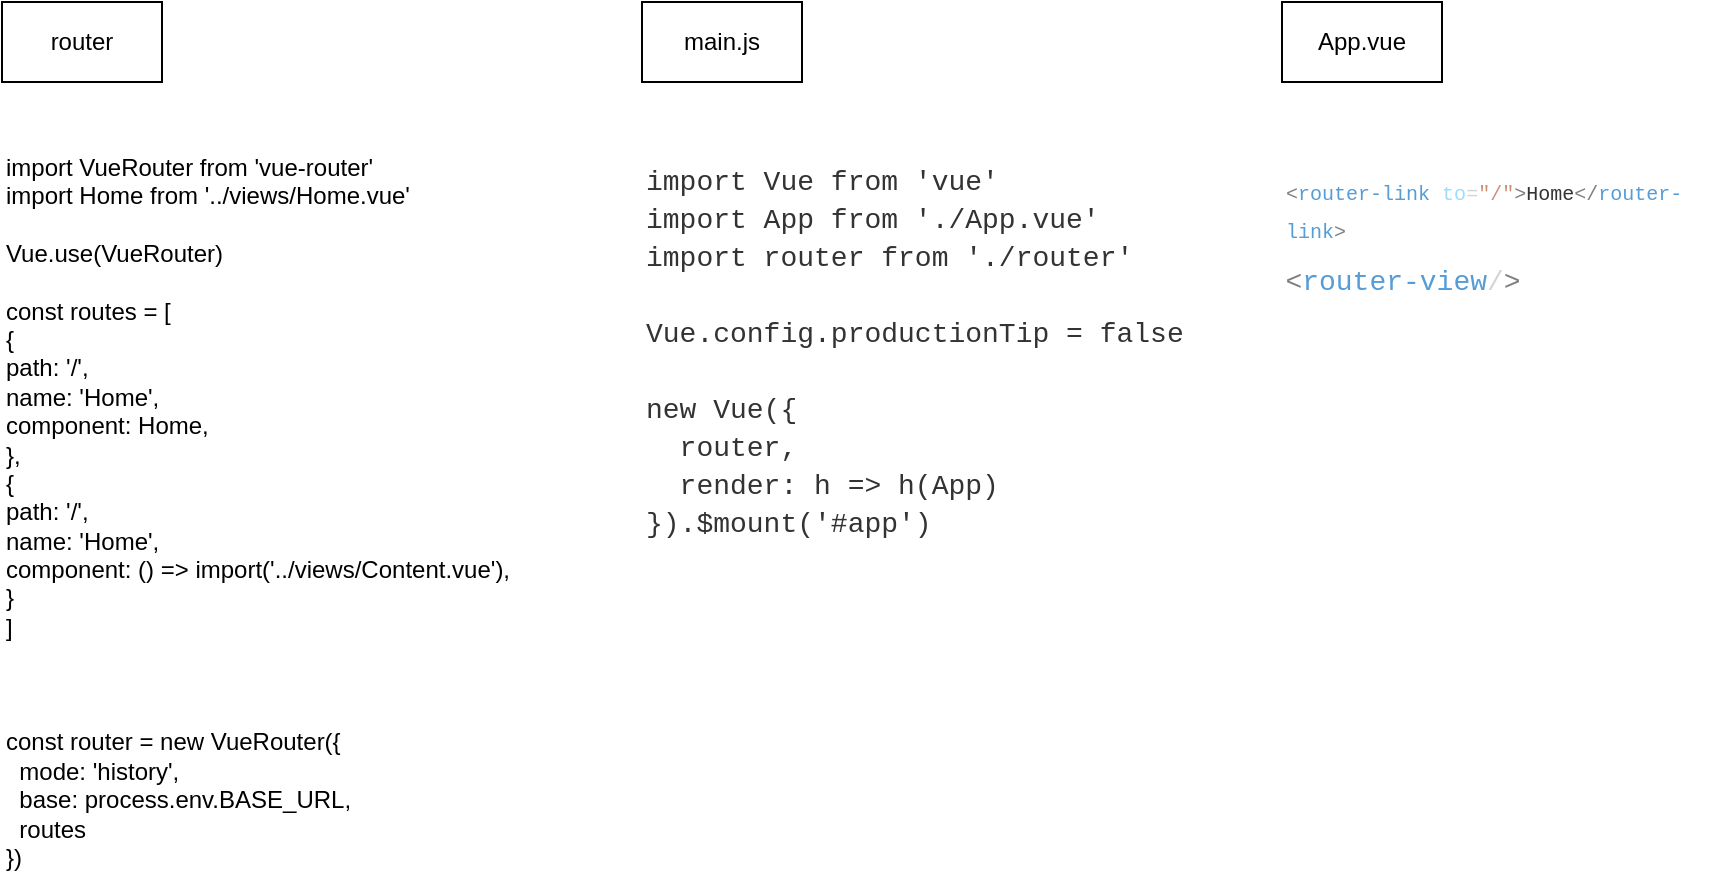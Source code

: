 <mxfile version="13.6.2" type="device" pages="2"><diagram id="hwT8k2nirOJeFJRl13AS" name="router"><mxGraphModel dx="1024" dy="592" grid="1" gridSize="10" guides="1" tooltips="1" connect="1" arrows="1" fold="1" page="1" pageScale="1" pageWidth="827" pageHeight="1169" math="0" shadow="0"><root><mxCell id="beTTMYrfc-6MpSeG-wkA-0"/><mxCell id="beTTMYrfc-6MpSeG-wkA-1" parent="beTTMYrfc-6MpSeG-wkA-0"/><mxCell id="5y5cO2KWUyYfpiQswKJs-0" value="router" style="rounded=0;whiteSpace=wrap;html=1;" vertex="1" parent="beTTMYrfc-6MpSeG-wkA-1"><mxGeometry x="80" y="40" width="80" height="40" as="geometry"/></mxCell><mxCell id="5y5cO2KWUyYfpiQswKJs-1" value="main.js" style="rounded=0;whiteSpace=wrap;html=1;" vertex="1" parent="beTTMYrfc-6MpSeG-wkA-1"><mxGeometry x="400" y="40" width="80" height="40" as="geometry"/></mxCell><mxCell id="5y5cO2KWUyYfpiQswKJs-2" value="App.vue" style="rounded=0;whiteSpace=wrap;html=1;" vertex="1" parent="beTTMYrfc-6MpSeG-wkA-1"><mxGeometry x="720" y="40" width="80" height="40" as="geometry"/></mxCell><mxCell id="5y5cO2KWUyYfpiQswKJs-3" value="import VueRouter from 'vue-router'&lt;br&gt;import Home from '../views/Home.vue'&lt;br&gt;&lt;br&gt;Vue.use(VueRouter)&lt;br&gt;&lt;br&gt;const routes = [&lt;br&gt;{&lt;br&gt;path: '/',&lt;br&gt;name: 'Home',&lt;br&gt;component: Home,&lt;br&gt;},&lt;br&gt;{&lt;br&gt;path: '/',&lt;br&gt;name: 'Home',&lt;br&gt;component: () =&amp;gt; import('../views/Content.vue'),&lt;br&gt;}&lt;br&gt;]&lt;br&gt;&lt;br&gt;&lt;br&gt;&lt;br&gt;const router = new VueRouter({&lt;br&gt;&amp;nbsp; mode: 'history',&lt;br&gt;&amp;nbsp; base: process.env.BASE_URL,&lt;br&gt;&amp;nbsp; routes&lt;br&gt;})" style="text;html=1;align=left;verticalAlign=middle;resizable=0;points=[];autosize=1;" vertex="1" parent="beTTMYrfc-6MpSeG-wkA-1"><mxGeometry x="80" y="120" width="270" height="350" as="geometry"/></mxCell><mxCell id="5y5cO2KWUyYfpiQswKJs-4" value="&lt;div style=&quot;font-family: &amp;#34;consolas&amp;#34; , &amp;#34;courier new&amp;#34; , monospace ; font-weight: normal ; line-height: 19px ; font-size: 10px&quot;&gt;&lt;div&gt;&lt;span style=&quot;color: rgb(128 , 128 , 128)&quot;&gt;&amp;lt;&lt;/span&gt;&lt;span style=&quot;color: rgb(86 , 156 , 214)&quot;&gt;router-link&lt;/span&gt;&lt;span style=&quot;color: rgb(212 , 212 , 212)&quot;&gt;&amp;nbsp;&lt;/span&gt;&lt;span style=&quot;color: rgb(156 , 220 , 254)&quot;&gt;to&lt;/span&gt;&lt;span style=&quot;color: rgb(212 , 212 , 212)&quot;&gt;=&lt;/span&gt;&lt;span style=&quot;color: rgb(206 , 145 , 120)&quot;&gt;&quot;/&quot;&lt;/span&gt;&lt;span style=&quot;color: rgb(128 , 128 , 128)&quot;&gt;&amp;gt;&lt;/span&gt;&lt;font color=&quot;#333333&quot;&gt;Home&lt;/font&gt;&lt;span style=&quot;color: rgb(128 , 128 , 128)&quot;&gt;&amp;lt;/&lt;/span&gt;&lt;span style=&quot;color: rgb(86 , 156 , 214)&quot;&gt;router-link&lt;/span&gt;&lt;span style=&quot;color: rgb(128 , 128 , 128)&quot;&gt;&amp;gt;&lt;/span&gt;&lt;/div&gt;&lt;/div&gt;" style="text;whiteSpace=wrap;html=1;" vertex="1" parent="beTTMYrfc-6MpSeG-wkA-1"><mxGeometry x="720" y="120" width="220" height="30" as="geometry"/></mxCell><mxCell id="5y5cO2KWUyYfpiQswKJs-5" value="&lt;div style=&quot;color: rgb(212 , 212 , 212) ; font-family: &amp;#34;consolas&amp;#34; , &amp;#34;courier new&amp;#34; , monospace ; font-size: 14px ; line-height: 19px&quot;&gt;&lt;span style=&quot;color: rgb(128 , 128 , 128)&quot;&gt;&amp;lt;&lt;/span&gt;&lt;span style=&quot;color: rgb(86 , 156 , 214)&quot;&gt;router-view&lt;/span&gt;/&lt;span style=&quot;color: rgb(128 , 128 , 128)&quot;&gt;&amp;gt;&lt;/span&gt;&lt;/div&gt;" style="text;html=1;align=center;verticalAlign=middle;resizable=0;points=[];autosize=1;" vertex="1" parent="beTTMYrfc-6MpSeG-wkA-1"><mxGeometry x="720" y="170" width="120" height="20" as="geometry"/></mxCell><mxCell id="5y5cO2KWUyYfpiQswKJs-6" value="&lt;div style=&quot;font-family: &amp;#34;consolas&amp;#34; , &amp;#34;courier new&amp;#34; , monospace ; font-size: 14px ; line-height: 19px&quot;&gt;&lt;div&gt;&lt;font color=&quot;#333333&quot;&gt;import&amp;nbsp;Vue&amp;nbsp;from&amp;nbsp;'vue'&lt;/font&gt;&lt;/div&gt;&lt;div&gt;&lt;font color=&quot;#333333&quot;&gt;import&amp;nbsp;App&amp;nbsp;from&amp;nbsp;'./App.vue'&lt;/font&gt;&lt;/div&gt;&lt;div&gt;&lt;font color=&quot;#333333&quot;&gt;import&amp;nbsp;router&amp;nbsp;from&amp;nbsp;'./router'&lt;/font&gt;&lt;/div&gt;&lt;font color=&quot;#333333&quot;&gt;&lt;br&gt;&lt;/font&gt;&lt;div&gt;&lt;font color=&quot;#333333&quot;&gt;Vue.config.productionTip&amp;nbsp;=&amp;nbsp;false&lt;/font&gt;&lt;/div&gt;&lt;font color=&quot;#333333&quot;&gt;&lt;br&gt;&lt;/font&gt;&lt;div&gt;&lt;font color=&quot;#333333&quot;&gt;new&amp;nbsp;Vue({&lt;/font&gt;&lt;/div&gt;&lt;div&gt;&lt;font color=&quot;#333333&quot;&gt;&amp;nbsp;&amp;nbsp;router,&lt;/font&gt;&lt;/div&gt;&lt;div&gt;&lt;font color=&quot;#333333&quot;&gt;&amp;nbsp;&amp;nbsp;render:&amp;nbsp;h&amp;nbsp;=&amp;gt;&amp;nbsp;h(App)&lt;/font&gt;&lt;/div&gt;&lt;div&gt;&lt;font color=&quot;#333333&quot;&gt;}).$mount('#app')&lt;/font&gt;&lt;/div&gt;&lt;/div&gt;" style="text;html=1;align=left;verticalAlign=middle;resizable=0;points=[];autosize=1;" vertex="1" parent="beTTMYrfc-6MpSeG-wkA-1"><mxGeometry x="400" y="120" width="260" height="190" as="geometry"/></mxCell></root></mxGraphModel></diagram><diagram id="v5T4VrxuO9pIzE-GxuqV" name="dymamic"><mxGraphModel dx="1024" dy="592" grid="1" gridSize="10" guides="1" tooltips="1" connect="1" arrows="1" fold="1" page="1" pageScale="1" pageWidth="827" pageHeight="1169" math="0" shadow="0"><root><mxCell id="O5O_t8Jv6LifnXmKjKmd-0"/><mxCell id="O5O_t8Jv6LifnXmKjKmd-1" parent="O5O_t8Jv6LifnXmKjKmd-0"/><mxCell id="O5O_t8Jv6LifnXmKjKmd-2" value="router" style="whiteSpace=wrap;html=1;" vertex="1" parent="O5O_t8Jv6LifnXmKjKmd-1"><mxGeometry x="40" y="40" width="80" height="40" as="geometry"/></mxCell><mxCell id="JXB1Uo5uqZtJVDjedY2E-0" value="&lt;span&gt;const routes = [&lt;/span&gt;&lt;br&gt;...&lt;br&gt;&lt;span&gt;{&lt;/span&gt;&lt;br&gt;&lt;span&gt;path: '/post/:id',&lt;/span&gt;&lt;br&gt;&lt;span&gt;name: 'post',&lt;/span&gt;&lt;br&gt;&lt;span&gt;component: () =&amp;gt; import('../views/Post.vue'),&lt;/span&gt;&lt;br&gt;&lt;span&gt;}&lt;/span&gt;&lt;br&gt;&lt;div&gt;&lt;span&gt;]&lt;/span&gt;&lt;/div&gt;" style="text;html=1;align=left;verticalAlign=middle;resizable=0;points=[];autosize=1;" vertex="1" parent="O5O_t8Jv6LifnXmKjKmd-1"><mxGeometry x="40" y="120" width="250" height="110" as="geometry"/></mxCell><mxCell id="JXB1Uo5uqZtJVDjedY2E-1" value="blog" style="whiteSpace=wrap;html=1;" vertex="1" parent="O5O_t8Jv6LifnXmKjKmd-1"><mxGeometry x="40" y="280" width="80" height="40" as="geometry"/></mxCell><mxCell id="JXB1Uo5uqZtJVDjedY2E-2" value="post" style="whiteSpace=wrap;html=1;" vertex="1" parent="O5O_t8Jv6LifnXmKjKmd-1"><mxGeometry x="480" y="40" width="80" height="40" as="geometry"/></mxCell><mxCell id="3S0NvpVO1smBzYmO5xnR-0" value="&lt;div style=&quot;font-family: &amp;#34;consolas&amp;#34; , &amp;#34;courier new&amp;#34; , monospace ; line-height: 19px ; font-size: 11px&quot;&gt;&lt;font color=&quot;#333333&quot; style=&quot;font-size: 11px&quot;&gt;&amp;lt;router-link&amp;nbsp;&lt;/font&gt;&lt;/div&gt;&lt;div style=&quot;font-family: &amp;#34;consolas&amp;#34; , &amp;#34;courier new&amp;#34; , monospace ; line-height: 19px ; font-size: 11px&quot;&gt;&lt;font color=&quot;#333333&quot; style=&quot;font-size: 11px&quot;&gt;&amp;nbsp; :to=&quot;{name:&amp;nbsp;'post',&amp;nbsp;params:&amp;nbsp;{id:&amp;nbsp;index,&amp;nbsp;other:&amp;nbsp;'solovei'}}&quot;&amp;gt;&lt;/font&gt;&lt;/div&gt;&lt;div style=&quot;font-family: &amp;#34;consolas&amp;#34; , &amp;#34;courier new&amp;#34; , monospace ; line-height: 19px ; font-size: 11px&quot;&gt;&lt;font color=&quot;#333333&quot; style=&quot;font-size: 11px&quot;&gt;&amp;nbsp; &amp;nbsp;more...&lt;/font&gt;&lt;/div&gt;&lt;div style=&quot;font-family: &amp;#34;consolas&amp;#34; , &amp;#34;courier new&amp;#34; , monospace ; line-height: 19px ; font-size: 11px&quot;&gt;&lt;font color=&quot;#333333&quot; style=&quot;font-size: 11px&quot;&gt;&amp;lt;/router-link&amp;gt;&lt;/font&gt;&lt;/div&gt;&lt;div style=&quot;font-family: &amp;#34;consolas&amp;#34; , &amp;#34;courier new&amp;#34; , monospace ; line-height: 19px ; font-size: 11px&quot;&gt;&lt;font color=&quot;#333333&quot; style=&quot;font-size: 11px&quot;&gt;&lt;br&gt;&lt;/font&gt;&lt;/div&gt;&lt;div style=&quot;font-family: &amp;#34;consolas&amp;#34; , &amp;#34;courier new&amp;#34; , monospace ; line-height: 19px ; font-size: 11px&quot;&gt;&lt;font color=&quot;#333333&quot; style=&quot;font-size: 11px&quot;&gt;&amp;lt;button @click=&quot;move(1, 'some text')&quot;&amp;gt;move&amp;lt;/button&amp;gt;&lt;/font&gt;&lt;/div&gt;" style="text;html=1;align=left;verticalAlign=middle;resizable=0;points=[];autosize=1;" vertex="1" parent="O5O_t8Jv6LifnXmKjKmd-1"><mxGeometry x="40" y="340" width="390" height="120" as="geometry"/></mxCell><mxCell id="3S0NvpVO1smBzYmO5xnR-1" value="&lt;div style=&quot;font-family: &amp;#34;consolas&amp;#34; , &amp;#34;courier new&amp;#34; , monospace ; font-weight: normal ; line-height: 19px&quot;&gt;&lt;div style=&quot;font-family: &amp;#34;consolas&amp;#34; , &amp;#34;courier new&amp;#34; , monospace ; line-height: 19px&quot;&gt;&lt;div&gt;&lt;font color=&quot;#333333&quot; style=&quot;font-size: 12px&quot;&gt;&amp;lt;template&amp;gt;&lt;/font&gt;&lt;/div&gt;&lt;div&gt;&lt;font color=&quot;#333333&quot; style=&quot;font-size: 12px&quot;&gt;&amp;nbsp;&amp;nbsp;&amp;lt;div&amp;nbsp;class=&quot;post&quot;&amp;gt;&lt;/font&gt;&lt;/div&gt;&lt;div&gt;&lt;font color=&quot;#333333&quot; style=&quot;font-size: 12px&quot;&gt;&amp;nbsp;&amp;nbsp;&amp;nbsp;&amp;nbsp;&amp;lt;h1&amp;gt;This&amp;nbsp;is&amp;nbsp;an&amp;nbsp;post&amp;nbsp;page&amp;lt;/h1&amp;gt;&lt;/font&gt;&lt;/div&gt;&lt;font color=&quot;#333333&quot; style=&quot;font-size: 12px&quot;&gt;&lt;br&gt;&lt;/font&gt;&lt;div&gt;&lt;font color=&quot;#333333&quot; style=&quot;font-size: 12px&quot;&gt;&amp;nbsp;&amp;nbsp;&amp;nbsp;&amp;nbsp;&amp;lt;div&amp;nbsp;v-if=&quot;post&quot;&amp;nbsp;&amp;gt;&lt;/font&gt;&lt;/div&gt;&lt;div&gt;&lt;font color=&quot;#333333&quot; style=&quot;font-size: 12px&quot;&gt;&amp;nbsp;&amp;nbsp;&amp;nbsp;&amp;nbsp;&amp;nbsp;&amp;nbsp;&amp;nbsp;&amp;nbsp;&amp;lt;h2&amp;gt;{{post.title}}&amp;lt;/h2&amp;gt;&lt;/font&gt;&lt;/div&gt;&lt;div&gt;&lt;font color=&quot;#333333&quot; style=&quot;font-size: 12px&quot;&gt;&amp;nbsp;&amp;nbsp;&amp;nbsp;&amp;nbsp;&amp;nbsp;&amp;nbsp;&amp;nbsp;&amp;nbsp;&amp;lt;p&amp;gt;{{post.body}}&amp;lt;/p&amp;gt;&lt;/font&gt;&lt;/div&gt;&lt;div&gt;&lt;font color=&quot;#333333&quot; style=&quot;font-size: 12px&quot;&gt;&amp;nbsp;&amp;nbsp;&amp;nbsp;&amp;nbsp;&amp;nbsp;&amp;nbsp;&amp;nbsp;&amp;nbsp;&amp;lt;small&amp;gt;author:&amp;nbsp;{{author}}&amp;lt;/small&amp;gt;&lt;/font&gt;&lt;/div&gt;&lt;div&gt;&lt;font color=&quot;#333333&quot; style=&quot;font-size: 12px&quot;&gt;&amp;nbsp;&amp;nbsp;&amp;nbsp;&amp;nbsp;&amp;lt;/div&amp;gt;&lt;/font&gt;&lt;/div&gt;&lt;div&gt;&lt;font color=&quot;#333333&quot; style=&quot;font-size: 12px&quot;&gt;&amp;nbsp;&amp;nbsp;&amp;lt;/div&amp;gt;&lt;/font&gt;&lt;/div&gt;&lt;div&gt;&lt;font color=&quot;#333333&quot; style=&quot;font-size: 12px&quot;&gt;&amp;lt;/template&amp;gt;&lt;/font&gt;&lt;/div&gt;&lt;font color=&quot;#333333&quot; style=&quot;font-size: 12px&quot;&gt;&lt;br&gt;&lt;/font&gt;&lt;div&gt;&lt;font color=&quot;#333333&quot; style=&quot;font-size: 12px&quot;&gt;&amp;lt;script&amp;gt;&lt;/font&gt;&lt;/div&gt;&lt;div&gt;&lt;font color=&quot;#333333&quot; style=&quot;font-size: 12px&quot;&gt;const&amp;nbsp;posts&amp;nbsp;=&amp;nbsp;require('../posts');&lt;/font&gt;&lt;/div&gt;&lt;font color=&quot;#333333&quot; style=&quot;font-size: 12px&quot;&gt;&lt;br&gt;&lt;br&gt;&lt;/font&gt;&lt;div&gt;&lt;font color=&quot;#333333&quot; style=&quot;font-size: 12px&quot;&gt;export&amp;nbsp;default&amp;nbsp;{&lt;/font&gt;&lt;/div&gt;&lt;div&gt;&lt;font color=&quot;#333333&quot; style=&quot;font-size: 12px&quot;&gt;&amp;nbsp;&amp;nbsp;&amp;nbsp;&amp;nbsp;data()&amp;nbsp;{&lt;/font&gt;&lt;/div&gt;&lt;div&gt;&lt;font color=&quot;#333333&quot; style=&quot;font-size: 12px&quot;&gt;&amp;nbsp;&amp;nbsp;&amp;nbsp;&amp;nbsp;&amp;nbsp;&amp;nbsp;&amp;nbsp;&amp;nbsp;return&amp;nbsp;{&lt;/font&gt;&lt;/div&gt;&lt;div&gt;&lt;font color=&quot;#333333&quot; style=&quot;font-size: 12px&quot;&gt;&amp;nbsp;&amp;nbsp;&amp;nbsp;&amp;nbsp;&amp;nbsp;&amp;nbsp;&amp;nbsp;&amp;nbsp;&amp;nbsp;&amp;nbsp;&amp;nbsp;&amp;nbsp;posts,&lt;/font&gt;&lt;/div&gt;&lt;div&gt;&lt;font color=&quot;#333333&quot; style=&quot;font-size: 12px&quot;&gt;&amp;nbsp;&amp;nbsp;&amp;nbsp;&amp;nbsp;&amp;nbsp;&amp;nbsp;&amp;nbsp;&amp;nbsp;&amp;nbsp;&amp;nbsp;&amp;nbsp;&amp;nbsp;post:&amp;nbsp;null,&lt;/font&gt;&lt;/div&gt;&lt;div&gt;&lt;font color=&quot;#333333&quot; style=&quot;font-size: 12px&quot;&gt;&amp;nbsp;&amp;nbsp;&amp;nbsp;&amp;nbsp;&amp;nbsp;&amp;nbsp;&amp;nbsp;&amp;nbsp;&amp;nbsp;&amp;nbsp;&amp;nbsp;&amp;nbsp;author:&amp;nbsp;null&lt;/font&gt;&lt;/div&gt;&lt;div&gt;&lt;font color=&quot;#333333&quot; style=&quot;font-size: 12px&quot;&gt;&amp;nbsp;&amp;nbsp;&amp;nbsp;&amp;nbsp;&amp;nbsp;&amp;nbsp;&amp;nbsp;&amp;nbsp;}&lt;/font&gt;&lt;/div&gt;&lt;div&gt;&lt;font color=&quot;#333333&quot; style=&quot;font-size: 12px&quot;&gt;&amp;nbsp;&amp;nbsp;&amp;nbsp;&amp;nbsp;},&lt;/font&gt;&lt;/div&gt;&lt;div&gt;&lt;font color=&quot;#333333&quot; style=&quot;font-size: 12px&quot;&gt;&amp;nbsp;&amp;nbsp;&amp;nbsp;&amp;nbsp;created(){&lt;/font&gt;&lt;/div&gt;&lt;div&gt;&lt;font color=&quot;#333333&quot; style=&quot;font-size: 12px&quot;&gt;&amp;nbsp;&amp;nbsp;&amp;nbsp;&amp;nbsp;&amp;nbsp;&amp;nbsp;&amp;nbsp;&amp;nbsp;const&amp;nbsp;{id,&amp;nbsp;author}&amp;nbsp;=&amp;nbsp;this.$route.params&lt;/font&gt;&lt;/div&gt;&lt;div&gt;&lt;font color=&quot;#333333&quot; style=&quot;font-size: 12px&quot;&gt;&amp;nbsp;&amp;nbsp;&amp;nbsp;&amp;nbsp;&amp;nbsp;&amp;nbsp;&amp;nbsp;&amp;nbsp;this.post&amp;nbsp;=&amp;nbsp;this.posts[id];&lt;/font&gt;&lt;/div&gt;&lt;div&gt;&lt;font color=&quot;#333333&quot; style=&quot;font-size: 12px&quot;&gt;&amp;nbsp;&amp;nbsp;&amp;nbsp;&amp;nbsp;&amp;nbsp;&amp;nbsp;&amp;nbsp;&amp;nbsp;this.author&amp;nbsp;=&amp;nbsp;author;&lt;/font&gt;&lt;/div&gt;&lt;div&gt;&lt;font color=&quot;#333333&quot; style=&quot;font-size: 12px&quot;&gt;&amp;nbsp;&amp;nbsp;&amp;nbsp;&amp;nbsp;}&lt;/font&gt;&lt;/div&gt;&lt;div&gt;&lt;font color=&quot;#333333&quot; style=&quot;font-size: 12px&quot;&gt;}&lt;/font&gt;&lt;/div&gt;&lt;div&gt;&lt;font color=&quot;#333333&quot; style=&quot;font-size: 12px&quot;&gt;&amp;lt;/script&lt;span&gt;&amp;gt;&lt;/span&gt;&lt;/font&gt;&lt;/div&gt;&lt;/div&gt;&lt;/div&gt;" style="text;whiteSpace=wrap;html=1;" vertex="1" parent="O5O_t8Jv6LifnXmKjKmd-1"><mxGeometry x="467" y="120" width="343" height="110" as="geometry"/></mxCell><mxCell id="3S0NvpVO1smBzYmO5xnR-2" value="&lt;div style=&quot;font-family: &amp;#34;consolas&amp;#34; , &amp;#34;courier new&amp;#34; , monospace ; line-height: 19px ; font-size: 11px&quot;&gt;&lt;div style=&quot;font-family: &amp;#34;consolas&amp;#34; , &amp;#34;courier new&amp;#34; , monospace ; line-height: 19px&quot;&gt;&lt;div&gt;&lt;font color=&quot;#333333&quot; style=&quot;font-size: 11px&quot;&gt;move(id,&amp;nbsp;auther)&amp;nbsp;{&lt;/font&gt;&lt;/div&gt;&lt;div&gt;&lt;font color=&quot;#333333&quot; style=&quot;font-size: 11px&quot;&gt;&amp;nbsp;&amp;nbsp;&amp;nbsp;this.$router.push(&lt;/font&gt;&lt;/div&gt;&lt;div&gt;&lt;font color=&quot;#333333&quot; style=&quot;font-size: 11px&quot;&gt;&amp;nbsp; &amp;nbsp; &amp;nbsp;{&amp;nbsp;name:&amp;nbsp;'post',&amp;nbsp;params:&amp;nbsp;{&amp;nbsp;id:&amp;nbsp;'1',&amp;nbsp;author:&amp;nbsp;'auto'&amp;nbsp;}&amp;nbsp;&lt;/font&gt;&lt;/div&gt;&lt;div&gt;&lt;font color=&quot;#333333&quot; style=&quot;font-size: 11px&quot;&gt;&amp;nbsp; &amp;nbsp;})&lt;/font&gt;&lt;/div&gt;&lt;div&gt;&lt;font color=&quot;#333333&quot; style=&quot;font-size: 11px&quot;&gt;}&lt;/font&gt;&lt;/div&gt;&lt;/div&gt;&lt;/div&gt;" style="text;html=1;align=left;verticalAlign=middle;resizable=0;points=[];autosize=1;" vertex="1" parent="O5O_t8Jv6LifnXmKjKmd-1"><mxGeometry x="40" y="500" width="360" height="100" as="geometry"/></mxCell></root></mxGraphModel></diagram></mxfile>
